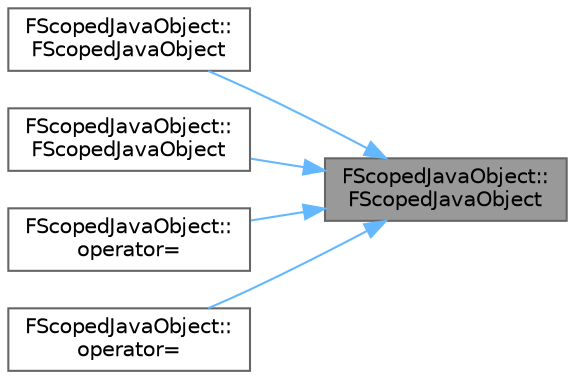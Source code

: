 digraph "FScopedJavaObject::FScopedJavaObject"
{
 // INTERACTIVE_SVG=YES
 // LATEX_PDF_SIZE
  bgcolor="transparent";
  edge [fontname=Helvetica,fontsize=10,labelfontname=Helvetica,labelfontsize=10];
  node [fontname=Helvetica,fontsize=10,shape=box,height=0.2,width=0.4];
  rankdir="RL";
  Node1 [id="Node000001",label="FScopedJavaObject::\lFScopedJavaObject",height=0.2,width=0.4,color="gray40", fillcolor="grey60", style="filled", fontcolor="black",tooltip=" "];
  Node1 -> Node2 [id="edge1_Node000001_Node000002",dir="back",color="steelblue1",style="solid",tooltip=" "];
  Node2 [id="Node000002",label="FScopedJavaObject::\lFScopedJavaObject",height=0.2,width=0.4,color="grey40", fillcolor="white", style="filled",URL="$db/d7f/classFScopedJavaObject.html#a89f77ee7b6d21ab3dd94be3a6393a945",tooltip=" "];
  Node1 -> Node3 [id="edge2_Node000001_Node000003",dir="back",color="steelblue1",style="solid",tooltip=" "];
  Node3 [id="Node000003",label="FScopedJavaObject::\lFScopedJavaObject",height=0.2,width=0.4,color="grey40", fillcolor="white", style="filled",URL="$db/d7f/classFScopedJavaObject.html#a91d97a3b63fe78f435ed92a9aaaf45c9",tooltip=" "];
  Node1 -> Node4 [id="edge3_Node000001_Node000004",dir="back",color="steelblue1",style="solid",tooltip=" "];
  Node4 [id="Node000004",label="FScopedJavaObject::\loperator=",height=0.2,width=0.4,color="grey40", fillcolor="white", style="filled",URL="$db/d7f/classFScopedJavaObject.html#ab76ecf290161a08d20be64053fefea7f",tooltip=" "];
  Node1 -> Node5 [id="edge4_Node000001_Node000005",dir="back",color="steelblue1",style="solid",tooltip=" "];
  Node5 [id="Node000005",label="FScopedJavaObject::\loperator=",height=0.2,width=0.4,color="grey40", fillcolor="white", style="filled",URL="$db/d7f/classFScopedJavaObject.html#a7679dc7f323ea387c079294c5080f2e8",tooltip=" "];
}
